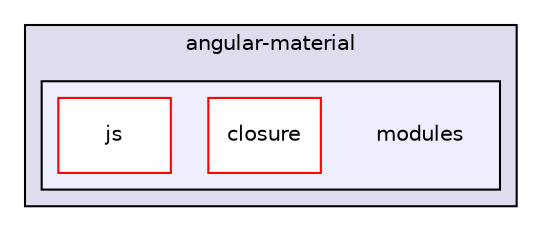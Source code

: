 digraph "libs/angular/angular-material-fileinput-master/bower_components/angular-material/modules" {
  compound=true
  node [ fontsize="10", fontname="Helvetica"];
  edge [ labelfontsize="10", labelfontname="Helvetica"];
  subgraph clusterdir_6f797d20db31aea8a2b91a679f7e7a20 {
    graph [ bgcolor="#ddddee", pencolor="black", label="angular-material" fontname="Helvetica", fontsize="10", URL="dir_6f797d20db31aea8a2b91a679f7e7a20.html"]
  subgraph clusterdir_9a01bcb1e0ccd983732fab7293854df9 {
    graph [ bgcolor="#eeeeff", pencolor="black", label="" URL="dir_9a01bcb1e0ccd983732fab7293854df9.html"];
    dir_9a01bcb1e0ccd983732fab7293854df9 [shape=plaintext label="modules"];
    dir_9508a65cdb91278c0406c0d6c7b30c42 [shape=box label="closure" color="red" fillcolor="white" style="filled" URL="dir_9508a65cdb91278c0406c0d6c7b30c42.html"];
    dir_d897d99c4631079a19f1e8c9bbae1589 [shape=box label="js" color="red" fillcolor="white" style="filled" URL="dir_d897d99c4631079a19f1e8c9bbae1589.html"];
  }
  }
}
